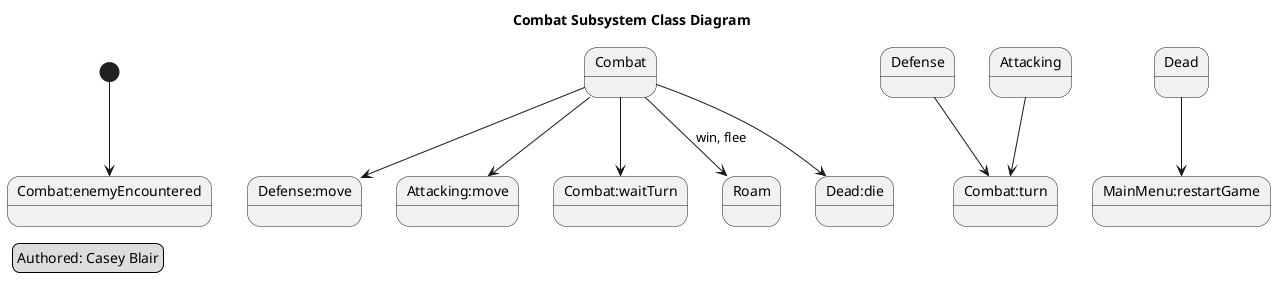 @startuml

skinparam monochrome true
skinparam shadowing false

title Combat Subsystem Class Diagram
legend left
	Authored: Casey Blair
end legend

[*]-->Combat:enemyEncountered
Combat-->Defense:move
Combat-->Attacking:move
Defense-->Combat:turn
Attacking-->Combat:turn
Combat-->Combat:waitTurn
Combat-->Roam:win, flee
Combat-->Dead:die
Dead-->MainMenu:restartGame

@enduml